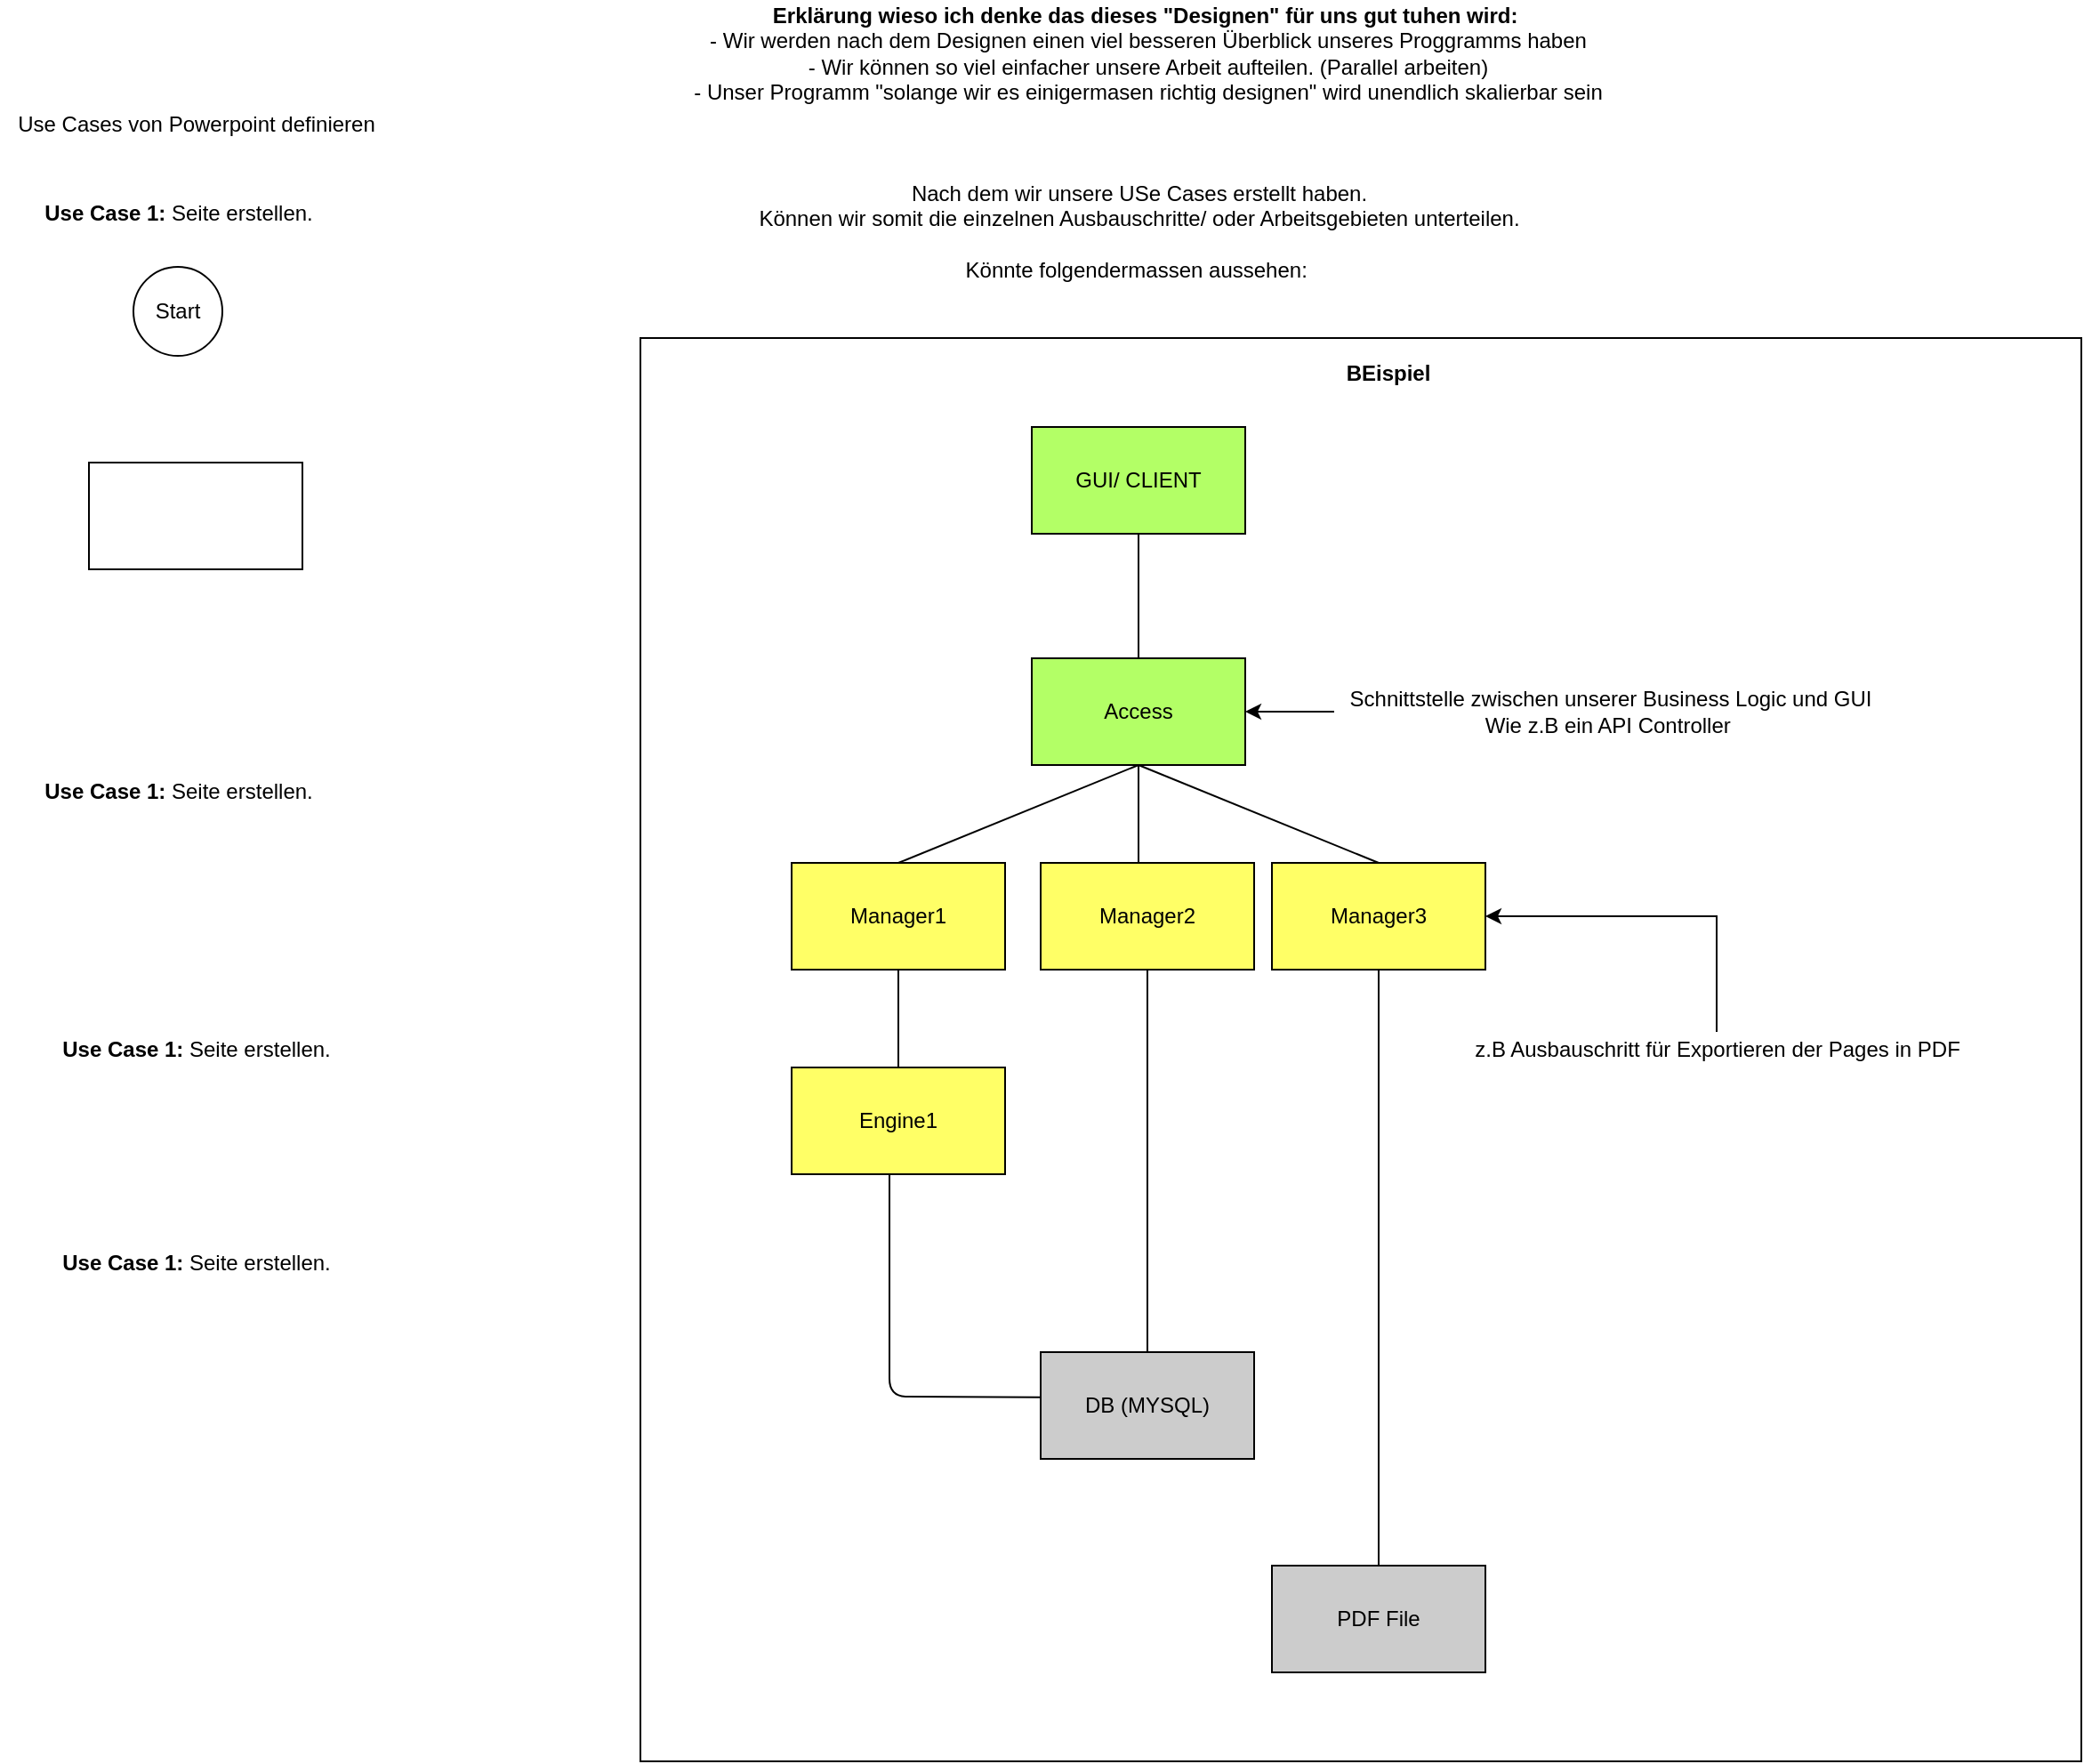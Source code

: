 <mxfile version="14.6.13" type="device"><diagram id="gtpQ9Gdw7qnr_gOu5cHl" name="Page-1"><mxGraphModel dx="1326" dy="966" grid="1" gridSize="10" guides="1" tooltips="1" connect="1" arrows="1" fold="1" page="1" pageScale="1" pageWidth="827" pageHeight="1169" math="0" shadow="0"><root><mxCell id="0"/><mxCell id="1" parent="0"/><mxCell id="YdPKkKfDmx2xduSpoStD-39" value="" style="rounded=0;whiteSpace=wrap;html=1;fillColor=#FFFFFF;" vertex="1" parent="1"><mxGeometry x="500" y="340" width="810" height="800" as="geometry"/></mxCell><mxCell id="YdPKkKfDmx2xduSpoStD-1" value="&lt;b&gt;Use Case 1: &lt;/b&gt;Seite erstellen." style="text;html=1;align=center;verticalAlign=middle;resizable=0;points=[];autosize=1;strokeColor=none;" vertex="1" parent="1"><mxGeometry x="155" y="260" width="170" height="20" as="geometry"/></mxCell><mxCell id="YdPKkKfDmx2xduSpoStD-2" value="Start" style="ellipse;whiteSpace=wrap;html=1;aspect=fixed;" vertex="1" parent="1"><mxGeometry x="215" y="300" width="50" height="50" as="geometry"/></mxCell><mxCell id="YdPKkKfDmx2xduSpoStD-3" value="" style="rounded=0;whiteSpace=wrap;html=1;" vertex="1" parent="1"><mxGeometry x="190" y="410" width="120" height="60" as="geometry"/></mxCell><mxCell id="YdPKkKfDmx2xduSpoStD-4" value="&lt;b&gt;Erklärung wieso ich denke das dieses &quot;Designen&quot; für uns gut tuhen wird:&amp;nbsp;&lt;/b&gt;&lt;br&gt;- Wir werden nach dem Designen einen viel besseren Überblick unseres Proggramms haben&lt;br&gt;- Wir können so viel einfacher unsere Arbeit aufteilen. (Parallel arbeiten)&lt;br&gt;- Unser Programm &quot;solange wir es einigermasen richtig designen&quot; wird unendlich skalierbar sein" style="text;html=1;align=center;verticalAlign=middle;resizable=0;points=[];autosize=1;strokeColor=none;" vertex="1" parent="1"><mxGeometry x="520" y="150" width="530" height="60" as="geometry"/></mxCell><mxCell id="YdPKkKfDmx2xduSpoStD-5" value="Nach dem wir unsere USe Cases erstellt haben.&lt;br&gt;Können wir somit die einzelnen Ausbauschritte/ oder Arbeitsgebieten unterteilen.&lt;br&gt;&lt;br&gt;Könnte folgendermassen aussehen:&amp;nbsp;&lt;br&gt;" style="text;html=1;align=center;verticalAlign=middle;resizable=0;points=[];autosize=1;strokeColor=none;" vertex="1" parent="1"><mxGeometry x="560" y="250" width="440" height="60" as="geometry"/></mxCell><mxCell id="YdPKkKfDmx2xduSpoStD-6" value="GUI/ CLIENT" style="rounded=0;whiteSpace=wrap;html=1;fillColor=#B3FF66;" vertex="1" parent="1"><mxGeometry x="720" y="390" width="120" height="60" as="geometry"/></mxCell><mxCell id="YdPKkKfDmx2xduSpoStD-7" value="Access" style="rounded=0;whiteSpace=wrap;html=1;fillColor=#B3FF66;" vertex="1" parent="1"><mxGeometry x="720" y="520" width="120" height="60" as="geometry"/></mxCell><mxCell id="YdPKkKfDmx2xduSpoStD-9" value="" style="edgeStyle=orthogonalEdgeStyle;rounded=0;orthogonalLoop=1;jettySize=auto;html=1;" edge="1" parent="1" source="YdPKkKfDmx2xduSpoStD-8" target="YdPKkKfDmx2xduSpoStD-7"><mxGeometry relative="1" as="geometry"/></mxCell><mxCell id="YdPKkKfDmx2xduSpoStD-8" value="Schnittstelle zwischen unserer Business Logic und GUI&lt;br&gt;Wie z.B ein API Controller&amp;nbsp;" style="text;html=1;align=center;verticalAlign=middle;resizable=0;points=[];autosize=1;strokeColor=none;" vertex="1" parent="1"><mxGeometry x="890" y="535" width="310" height="30" as="geometry"/></mxCell><mxCell id="YdPKkKfDmx2xduSpoStD-10" value="Manager1" style="rounded=0;whiteSpace=wrap;html=1;fillColor=#FFFF66;" vertex="1" parent="1"><mxGeometry x="585" y="635" width="120" height="60" as="geometry"/></mxCell><mxCell id="YdPKkKfDmx2xduSpoStD-11" value="Engine1" style="rounded=0;whiteSpace=wrap;html=1;fillColor=#FFFF66;" vertex="1" parent="1"><mxGeometry x="585" y="750" width="120" height="60" as="geometry"/></mxCell><mxCell id="YdPKkKfDmx2xduSpoStD-14" value="DB (MYSQL)" style="rounded=0;whiteSpace=wrap;html=1;fillColor=#CCCCCC;" vertex="1" parent="1"><mxGeometry x="725" y="910" width="120" height="60" as="geometry"/></mxCell><mxCell id="YdPKkKfDmx2xduSpoStD-16" value="Manager2" style="rounded=0;whiteSpace=wrap;html=1;fillColor=#FFFF66;" vertex="1" parent="1"><mxGeometry x="725" y="635" width="120" height="60" as="geometry"/></mxCell><mxCell id="YdPKkKfDmx2xduSpoStD-20" value="Manager3" style="rounded=0;whiteSpace=wrap;html=1;fillColor=#FFFF66;" vertex="1" parent="1"><mxGeometry x="855" y="635" width="120" height="60" as="geometry"/></mxCell><mxCell id="YdPKkKfDmx2xduSpoStD-22" value="" style="endArrow=none;html=1;entryX=0.5;entryY=1;entryDx=0;entryDy=0;exitX=0.5;exitY=0;exitDx=0;exitDy=0;" edge="1" parent="1" source="YdPKkKfDmx2xduSpoStD-14" target="YdPKkKfDmx2xduSpoStD-16"><mxGeometry width="50" height="50" relative="1" as="geometry"><mxPoint x="820" y="820" as="sourcePoint"/><mxPoint x="870" y="770" as="targetPoint"/></mxGeometry></mxCell><mxCell id="YdPKkKfDmx2xduSpoStD-23" value="" style="endArrow=none;html=1;exitX=-0.003;exitY=0.423;exitDx=0;exitDy=0;exitPerimeter=0;" edge="1" parent="1" source="YdPKkKfDmx2xduSpoStD-14"><mxGeometry width="50" height="50" relative="1" as="geometry"><mxPoint x="795.0" y="920" as="sourcePoint"/><mxPoint x="640" y="810" as="targetPoint"/><Array as="points"><mxPoint x="640" y="935"/></Array></mxGeometry></mxCell><mxCell id="YdPKkKfDmx2xduSpoStD-24" value="" style="endArrow=none;html=1;entryX=0.5;entryY=1;entryDx=0;entryDy=0;" edge="1" parent="1" target="YdPKkKfDmx2xduSpoStD-10"><mxGeometry width="50" height="50" relative="1" as="geometry"><mxPoint x="645" y="750" as="sourcePoint"/><mxPoint x="650.0" y="820" as="targetPoint"/><Array as="points"/></mxGeometry></mxCell><mxCell id="YdPKkKfDmx2xduSpoStD-25" value="" style="endArrow=none;html=1;entryX=0.5;entryY=1;entryDx=0;entryDy=0;exitX=0.5;exitY=0;exitDx=0;exitDy=0;" edge="1" parent="1" source="YdPKkKfDmx2xduSpoStD-26" target="YdPKkKfDmx2xduSpoStD-20"><mxGeometry width="50" height="50" relative="1" as="geometry"><mxPoint x="915" y="880" as="sourcePoint"/><mxPoint x="655.0" y="705" as="targetPoint"/><Array as="points"/></mxGeometry></mxCell><mxCell id="YdPKkKfDmx2xduSpoStD-26" value="PDF File" style="rounded=0;whiteSpace=wrap;html=1;fillColor=#CCCCCC;" vertex="1" parent="1"><mxGeometry x="855" y="1030" width="120" height="60" as="geometry"/></mxCell><mxCell id="YdPKkKfDmx2xduSpoStD-34" style="edgeStyle=orthogonalEdgeStyle;rounded=0;orthogonalLoop=1;jettySize=auto;html=1;entryX=1;entryY=0.5;entryDx=0;entryDy=0;" edge="1" parent="1" source="YdPKkKfDmx2xduSpoStD-27" target="YdPKkKfDmx2xduSpoStD-20"><mxGeometry relative="1" as="geometry"/></mxCell><mxCell id="YdPKkKfDmx2xduSpoStD-27" value="z.B Ausbauschritt für Exportieren der Pages in PDF" style="text;html=1;align=center;verticalAlign=middle;resizable=0;points=[];autosize=1;strokeColor=none;" vertex="1" parent="1"><mxGeometry x="960" y="730" width="290" height="20" as="geometry"/></mxCell><mxCell id="YdPKkKfDmx2xduSpoStD-30" value="" style="endArrow=none;html=1;entryX=0.5;entryY=1;entryDx=0;entryDy=0;" edge="1" parent="1" target="YdPKkKfDmx2xduSpoStD-6"><mxGeometry width="50" height="50" relative="1" as="geometry"><mxPoint x="780" y="520" as="sourcePoint"/><mxPoint x="795" y="705" as="targetPoint"/></mxGeometry></mxCell><mxCell id="YdPKkKfDmx2xduSpoStD-31" value="" style="endArrow=none;html=1;exitX=0.5;exitY=1;exitDx=0;exitDy=0;" edge="1" parent="1" source="YdPKkKfDmx2xduSpoStD-7"><mxGeometry width="50" height="50" relative="1" as="geometry"><mxPoint x="790" y="530" as="sourcePoint"/><mxPoint x="780" y="635" as="targetPoint"/></mxGeometry></mxCell><mxCell id="YdPKkKfDmx2xduSpoStD-32" value="" style="endArrow=none;html=1;exitX=0.5;exitY=1;exitDx=0;exitDy=0;entryX=0.5;entryY=0;entryDx=0;entryDy=0;" edge="1" parent="1" source="YdPKkKfDmx2xduSpoStD-7" target="YdPKkKfDmx2xduSpoStD-20"><mxGeometry width="50" height="50" relative="1" as="geometry"><mxPoint x="790" y="590" as="sourcePoint"/><mxPoint x="790" y="645" as="targetPoint"/></mxGeometry></mxCell><mxCell id="YdPKkKfDmx2xduSpoStD-33" value="" style="endArrow=none;html=1;exitX=0.5;exitY=1;exitDx=0;exitDy=0;entryX=0.5;entryY=0;entryDx=0;entryDy=0;" edge="1" parent="1" source="YdPKkKfDmx2xduSpoStD-7" target="YdPKkKfDmx2xduSpoStD-10"><mxGeometry width="50" height="50" relative="1" as="geometry"><mxPoint x="790" y="590" as="sourcePoint"/><mxPoint x="925" y="645" as="targetPoint"/></mxGeometry></mxCell><mxCell id="YdPKkKfDmx2xduSpoStD-35" value="&lt;b&gt;Use Case 1: &lt;/b&gt;Seite erstellen." style="text;html=1;align=center;verticalAlign=middle;resizable=0;points=[];autosize=1;strokeColor=none;" vertex="1" parent="1"><mxGeometry x="155" y="585" width="170" height="20" as="geometry"/></mxCell><mxCell id="YdPKkKfDmx2xduSpoStD-36" value="&lt;b&gt;Use Case 1: &lt;/b&gt;Seite erstellen." style="text;html=1;align=center;verticalAlign=middle;resizable=0;points=[];autosize=1;strokeColor=none;" vertex="1" parent="1"><mxGeometry x="165" y="730" width="170" height="20" as="geometry"/></mxCell><mxCell id="YdPKkKfDmx2xduSpoStD-37" value="&lt;b&gt;Use Case 1: &lt;/b&gt;Seite erstellen." style="text;html=1;align=center;verticalAlign=middle;resizable=0;points=[];autosize=1;strokeColor=none;" vertex="1" parent="1"><mxGeometry x="165" y="850" width="170" height="20" as="geometry"/></mxCell><mxCell id="YdPKkKfDmx2xduSpoStD-38" value="Use Cases von Powerpoint definieren" style="text;html=1;align=center;verticalAlign=middle;resizable=0;points=[];autosize=1;strokeColor=none;" vertex="1" parent="1"><mxGeometry x="140" y="210" width="220" height="20" as="geometry"/></mxCell><mxCell id="YdPKkKfDmx2xduSpoStD-40" value="&lt;b&gt;BEispiel&lt;/b&gt;" style="text;html=1;align=center;verticalAlign=middle;resizable=0;points=[];autosize=1;strokeColor=none;" vertex="1" parent="1"><mxGeometry x="890" y="350" width="60" height="20" as="geometry"/></mxCell></root></mxGraphModel></diagram></mxfile>